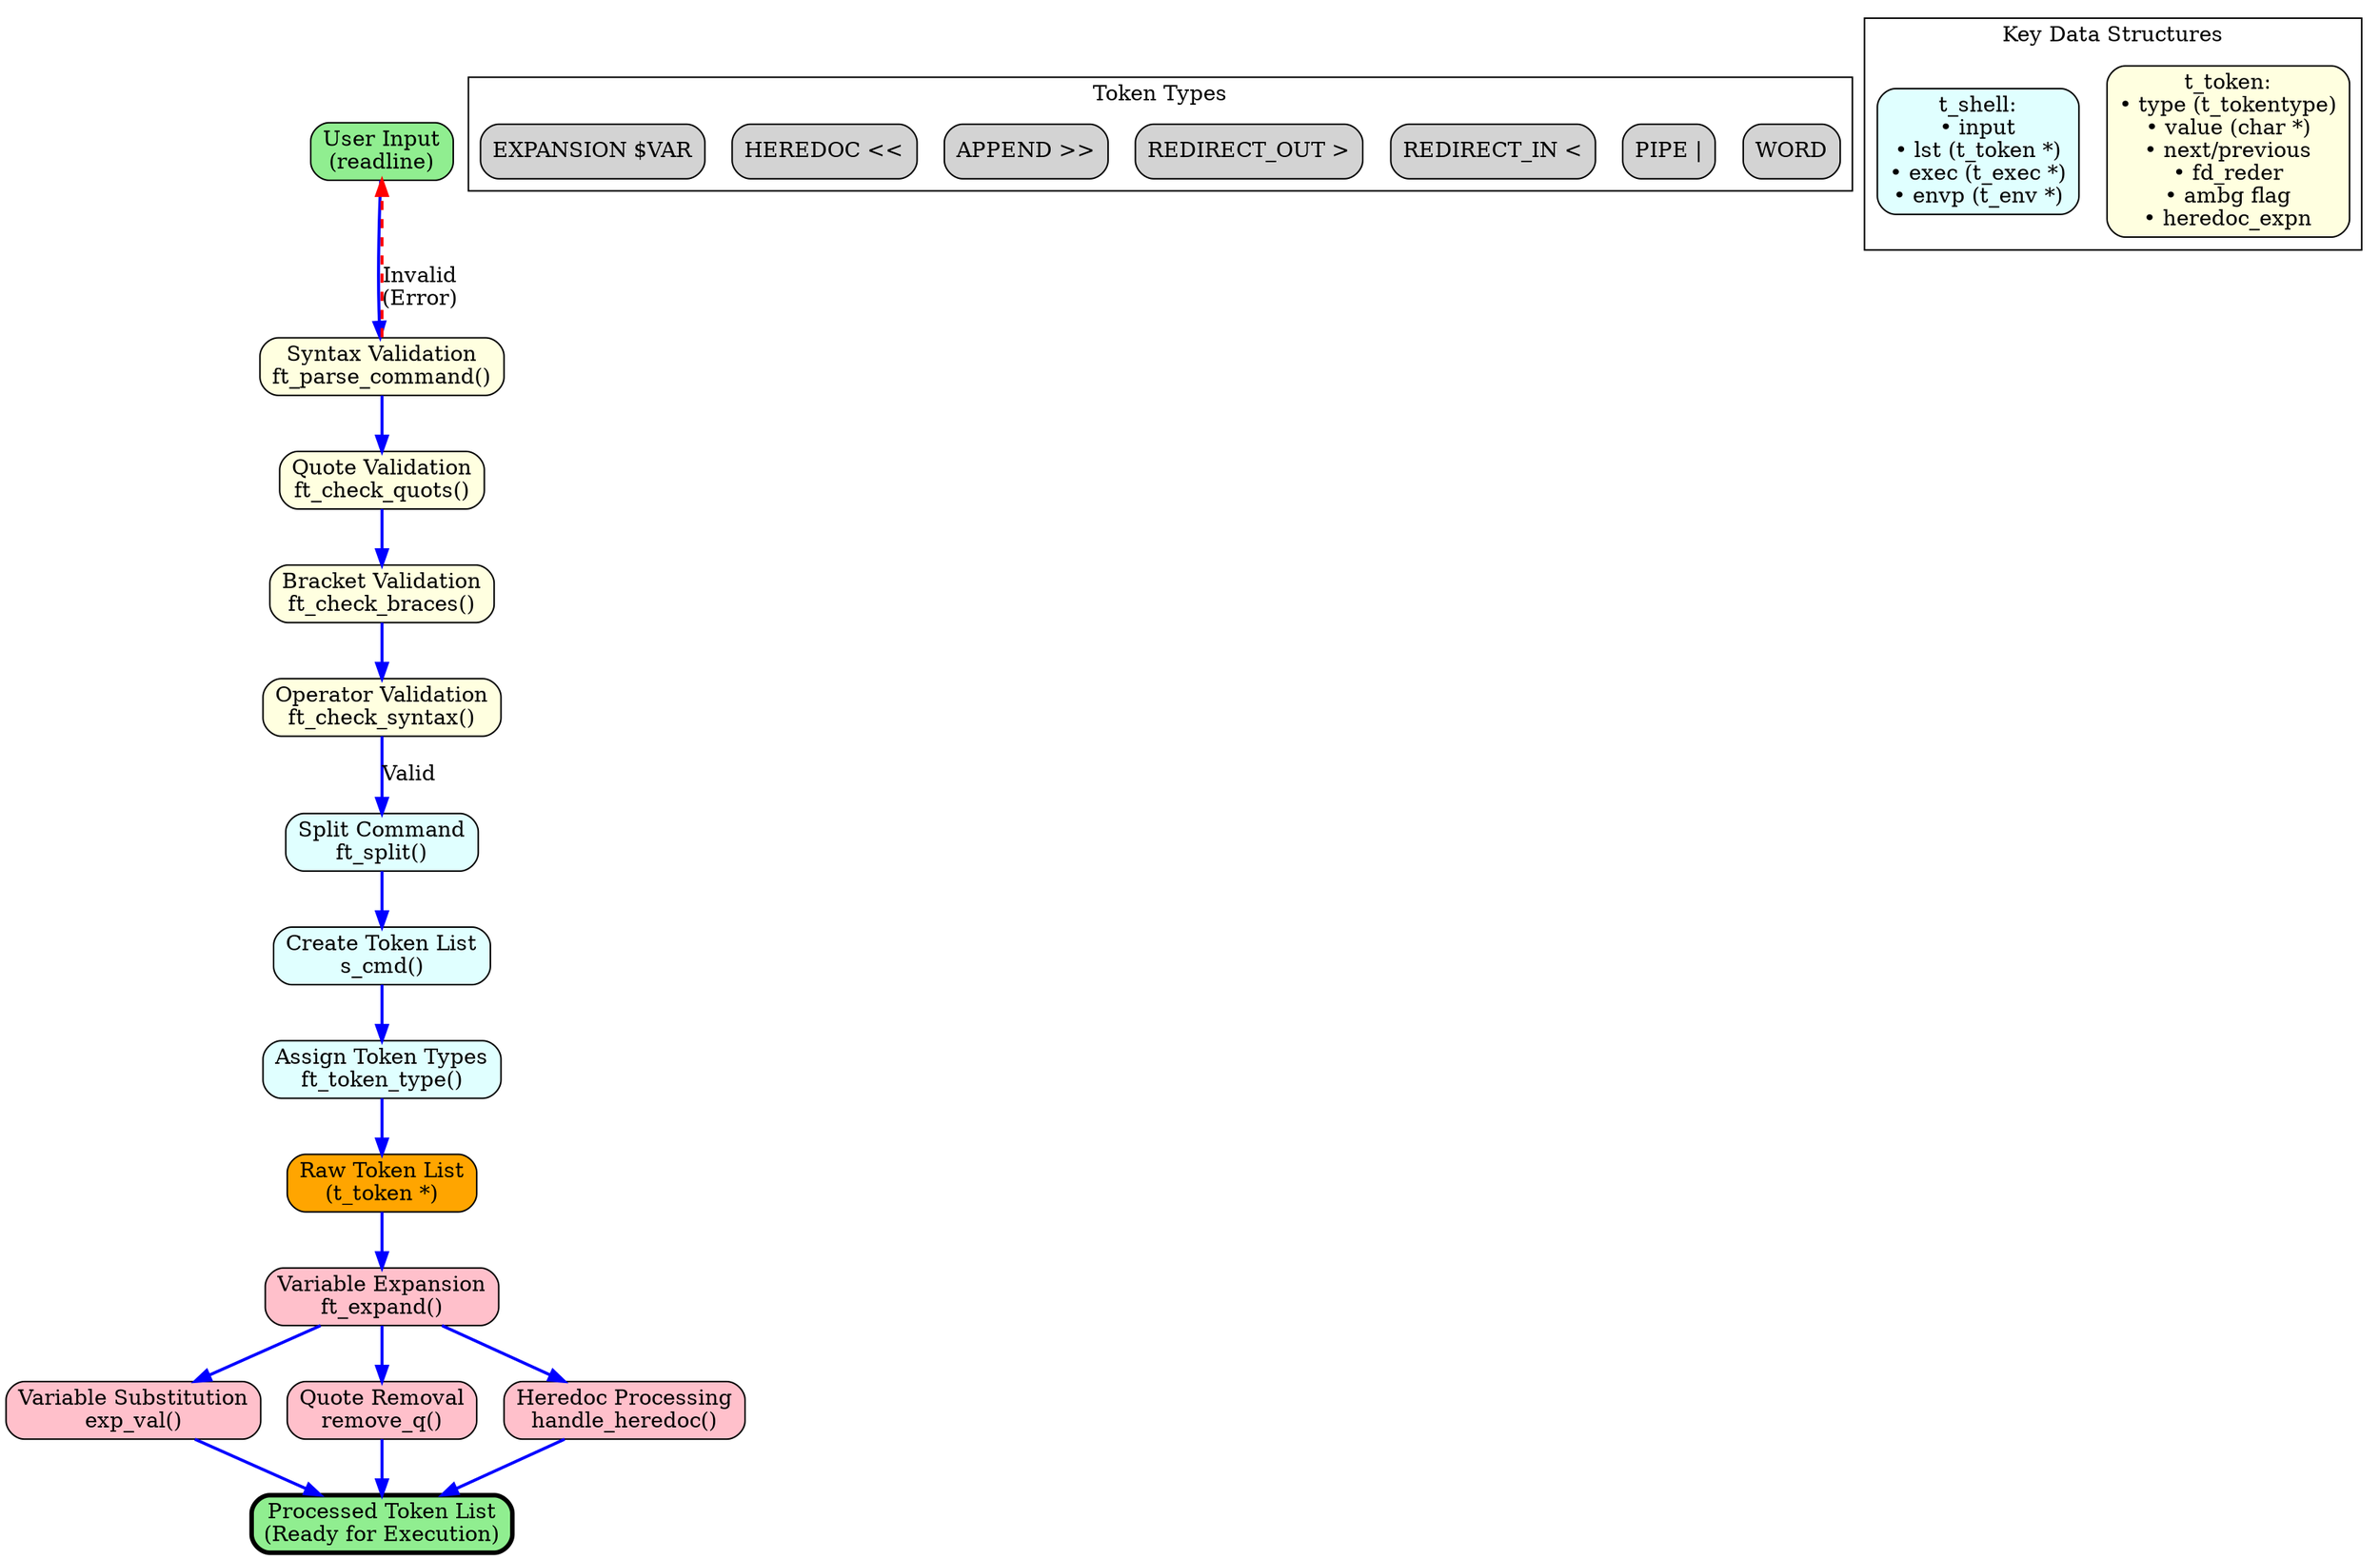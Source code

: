 digraph ParseFlow {
    rankdir=TB
    node [shape=box, style="rounded,filled", fillcolor=lightblue]
    edge [color=blue, penwidth=2]

    // Input stage
    input [label="User Input\n(readline)", fillcolor=lightgreen]
    
    // Syntax validation stage
    syntax_check [label="Syntax Validation\nft_parse_command()", fillcolor=lightyellow]
    quote_check [label="Quote Validation\nft_check_quots()", fillcolor=lightyellow]
    bracket_check [label="Bracket Validation\nft_check_braces()", fillcolor=lightyellow]
    operator_check [label="Operator Validation\nft_check_syntax()", fillcolor=lightyellow]
    
    // Tokenization stage
    split_cmd [label="Split Command\nft_split()", fillcolor=lightcyan]
    create_tokens [label="Create Token List\ns_cmd()", fillcolor=lightcyan]
    token_type [label="Assign Token Types\nft_token_type()", fillcolor=lightcyan]
    
    // Token list creation
    token_list [label="Raw Token List\n(t_token *)", fillcolor=orange]
    
    // Expansion stage
    expand_start [label="Variable Expansion\nft_expand()", fillcolor=pink]
    var_expansion [label="Variable Substitution\nexp_val()", fillcolor=pink]
    quote_removal [label="Quote Removal\nremove_q()", fillcolor=pink]
    heredoc_handling [label="Heredoc Processing\nhandle_heredoc()", fillcolor=pink]
    
    // Final parsing result
    final_tokens [label="Processed Token List\n(Ready for Execution)", fillcolor=lightgreen, penwidth=3]
    
    // Flow connections
    input -> syntax_check
    syntax_check -> quote_check
    quote_check -> bracket_check
    bracket_check -> operator_check
    
    operator_check -> split_cmd [label="Valid"]
    syntax_check -> input [label="Invalid\n(Error)", color=red, style=dashed]
    
    split_cmd -> create_tokens
    create_tokens -> token_type
    token_type -> token_list
    
    token_list -> expand_start
    expand_start -> var_expansion
    expand_start -> quote_removal
    expand_start -> heredoc_handling
    
    var_expansion -> final_tokens
    quote_removal -> final_tokens
    heredoc_handling -> final_tokens
    
    // Token types legend
    subgraph cluster_token_types {
        label="Token Types"
        style=filled
        fillcolor=white
        
        WORD [label="WORD", fillcolor=lightgray]
        PIPE [label="PIPE |", fillcolor=lightgray]
        R_IN [label="REDIRECT_IN <", fillcolor=lightgray]
        R_OUT [label="REDIRECT_OUT >", fillcolor=lightgray]
        APPEND [label="APPEND >>", fillcolor=lightgray]
        HEREDOC [label="HEREDOC <<", fillcolor=lightgray]
        EXPAN [label="EXPANSION $VAR", fillcolor=lightgray]
    }
    
    // Data structures
    subgraph cluster_structures {
        label="Key Data Structures"
        style=filled
        fillcolor=white
        
        t_token_struct [label="t_token:\n• type (t_tokentype)\n• value (char *)\n• next/previous\n• fd_reder\n• ambg flag\n• heredoc_expn", fillcolor=lightyellow, shape=record]
        t_shell_struct [label="t_shell:\n• input\n• lst (t_token *)\n• exec (t_exec *)\n• envp (t_env *)", fillcolor=lightcyan, shape=record]
    }
}
